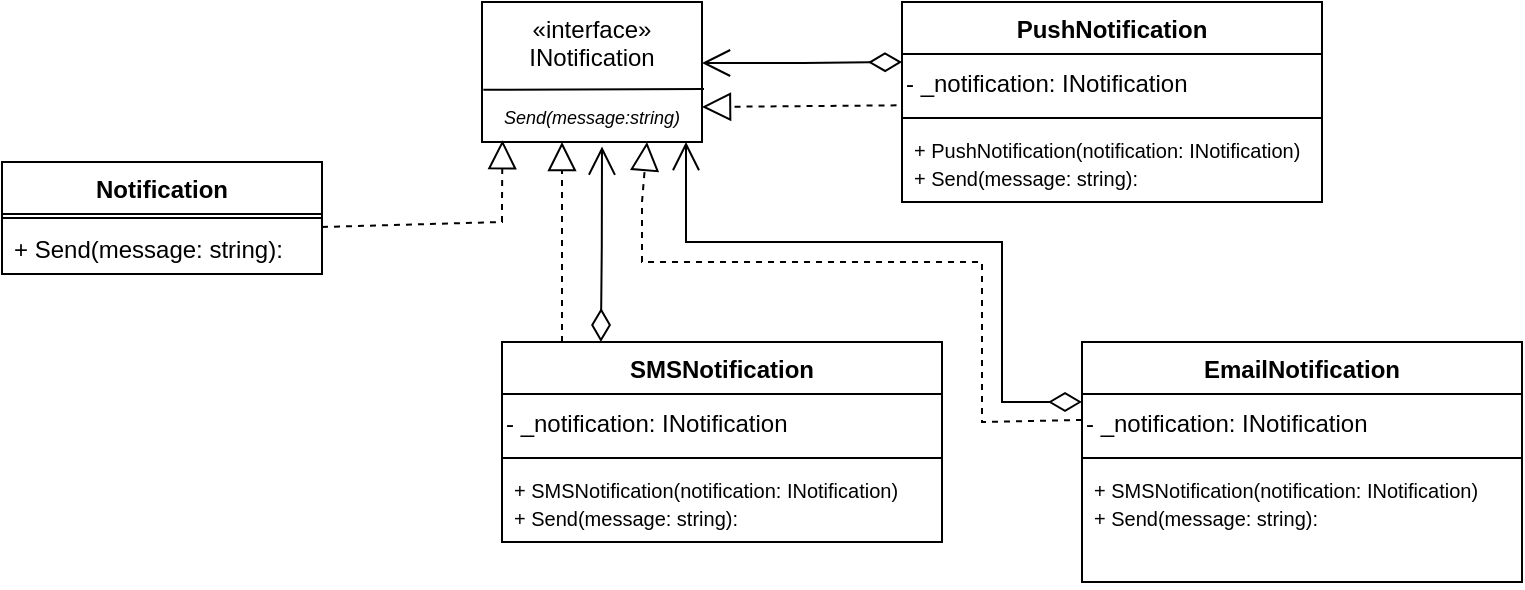 <mxfile version="26.0.5">
  <diagram name="Page-1" id="-UDPWnbi2b3deap7fecy">
    <mxGraphModel dx="817" dy="528" grid="1" gridSize="10" guides="1" tooltips="1" connect="1" arrows="1" fold="1" page="1" pageScale="1" pageWidth="1200" pageHeight="1920" math="0" shadow="0">
      <root>
        <mxCell id="0" />
        <mxCell id="1" parent="0" />
        <mxCell id="a33c3PlVti5lBIF2vE_a-1" value="Notification" style="swimlane;fontStyle=1;align=center;verticalAlign=top;childLayout=stackLayout;horizontal=1;startSize=26;horizontalStack=0;resizeParent=1;resizeParentMax=0;resizeLast=0;collapsible=1;marginBottom=0;whiteSpace=wrap;html=1;" parent="1" vertex="1">
          <mxGeometry x="70" y="210" width="160" height="56" as="geometry" />
        </mxCell>
        <mxCell id="a33c3PlVti5lBIF2vE_a-3" value="" style="line;strokeWidth=1;fillColor=none;align=left;verticalAlign=middle;spacingTop=-1;spacingLeft=3;spacingRight=3;rotatable=0;labelPosition=right;points=[];portConstraint=eastwest;strokeColor=inherit;" parent="a33c3PlVti5lBIF2vE_a-1" vertex="1">
          <mxGeometry y="26" width="160" height="4" as="geometry" />
        </mxCell>
        <mxCell id="a33c3PlVti5lBIF2vE_a-4" value="+ Send(message: string):" style="text;strokeColor=none;fillColor=none;align=left;verticalAlign=top;spacingLeft=4;spacingRight=4;overflow=hidden;rotatable=0;points=[[0,0.5],[1,0.5]];portConstraint=eastwest;whiteSpace=wrap;html=1;" parent="a33c3PlVti5lBIF2vE_a-1" vertex="1">
          <mxGeometry y="30" width="160" height="26" as="geometry" />
        </mxCell>
        <mxCell id="a33c3PlVti5lBIF2vE_a-5" value="&lt;div&gt;«interface»&lt;/div&gt;&lt;div&gt;INotification&lt;/div&gt;&lt;div&gt;&lt;br&gt;&lt;/div&gt;&lt;i&gt;&lt;font style=&quot;font-size: 9px;&quot;&gt;Send(message:string)&lt;/font&gt;&lt;/i&gt;" style="html=1;whiteSpace=wrap;" parent="1" vertex="1">
          <mxGeometry x="310" y="130" width="110" height="70" as="geometry" />
        </mxCell>
        <mxCell id="a33c3PlVti5lBIF2vE_a-6" value="EmailNotification" style="swimlane;fontStyle=1;align=center;verticalAlign=top;childLayout=stackLayout;horizontal=1;startSize=26;horizontalStack=0;resizeParent=1;resizeParentMax=0;resizeLast=0;collapsible=1;marginBottom=0;whiteSpace=wrap;html=1;" parent="1" vertex="1">
          <mxGeometry x="610" y="300" width="220" height="120" as="geometry" />
        </mxCell>
        <mxCell id="ACjS2g25FpllfSKlj_lt-6" value="&lt;div align=&quot;left&quot;&gt;- _notification: INotification&lt;/div&gt;" style="text;html=1;align=left;verticalAlign=middle;resizable=0;points=[];autosize=1;strokeColor=none;fillColor=none;" vertex="1" parent="a33c3PlVti5lBIF2vE_a-6">
          <mxGeometry y="26" width="220" height="30" as="geometry" />
        </mxCell>
        <mxCell id="a33c3PlVti5lBIF2vE_a-8" value="" style="line;strokeWidth=1;fillColor=none;align=left;verticalAlign=middle;spacingTop=-1;spacingLeft=3;spacingRight=3;rotatable=0;labelPosition=right;points=[];portConstraint=eastwest;strokeColor=inherit;" parent="a33c3PlVti5lBIF2vE_a-6" vertex="1">
          <mxGeometry y="56" width="220" height="4" as="geometry" />
        </mxCell>
        <mxCell id="a33c3PlVti5lBIF2vE_a-9" value="&lt;font style=&quot;font-size: 10px;&quot;&gt;+ SMSNotification(notification: INotification)&lt;br&gt;&lt;/font&gt;&lt;div&gt;&lt;font style=&quot;font-size: 10px;&quot;&gt;+ Send(message: string):&lt;/font&gt;&lt;/div&gt;" style="text;strokeColor=none;fillColor=none;align=left;verticalAlign=top;spacingLeft=4;spacingRight=4;overflow=hidden;rotatable=0;points=[[0,0.5],[1,0.5]];portConstraint=eastwest;whiteSpace=wrap;html=1;" parent="a33c3PlVti5lBIF2vE_a-6" vertex="1">
          <mxGeometry y="60" width="220" height="60" as="geometry" />
        </mxCell>
        <mxCell id="a33c3PlVti5lBIF2vE_a-10" value="PushNotification" style="swimlane;fontStyle=1;align=center;verticalAlign=top;childLayout=stackLayout;horizontal=1;startSize=26;horizontalStack=0;resizeParent=1;resizeParentMax=0;resizeLast=0;collapsible=1;marginBottom=0;whiteSpace=wrap;html=1;" parent="1" vertex="1">
          <mxGeometry x="520" y="130" width="210" height="100" as="geometry" />
        </mxCell>
        <mxCell id="ACjS2g25FpllfSKlj_lt-5" value="&lt;div align=&quot;left&quot;&gt;- _notification: INotification&lt;/div&gt;" style="text;html=1;align=left;verticalAlign=middle;resizable=0;points=[];autosize=1;strokeColor=none;fillColor=none;" vertex="1" parent="a33c3PlVti5lBIF2vE_a-10">
          <mxGeometry y="26" width="210" height="30" as="geometry" />
        </mxCell>
        <mxCell id="a33c3PlVti5lBIF2vE_a-12" value="" style="line;strokeWidth=1;fillColor=none;align=left;verticalAlign=middle;spacingTop=-1;spacingLeft=3;spacingRight=3;rotatable=0;labelPosition=right;points=[];portConstraint=eastwest;strokeColor=inherit;" parent="a33c3PlVti5lBIF2vE_a-10" vertex="1">
          <mxGeometry y="56" width="210" height="4" as="geometry" />
        </mxCell>
        <mxCell id="a33c3PlVti5lBIF2vE_a-13" value="&lt;font style=&quot;font-size: 10px;&quot;&gt;+ PushNotification(notification: INotification)&lt;br&gt;&lt;/font&gt;&lt;div&gt;&lt;font style=&quot;font-size: 10px;&quot;&gt;+ Send(message: string):&lt;/font&gt;&lt;/div&gt;" style="text;strokeColor=none;fillColor=none;align=left;verticalAlign=top;spacingLeft=4;spacingRight=4;overflow=hidden;rotatable=0;points=[[0,0.5],[1,0.5]];portConstraint=eastwest;whiteSpace=wrap;html=1;" parent="a33c3PlVti5lBIF2vE_a-10" vertex="1">
          <mxGeometry y="60" width="210" height="40" as="geometry" />
        </mxCell>
        <mxCell id="a33c3PlVti5lBIF2vE_a-14" value="SMSNotification" style="swimlane;fontStyle=1;align=center;verticalAlign=top;childLayout=stackLayout;horizontal=1;startSize=26;horizontalStack=0;resizeParent=1;resizeParentMax=0;resizeLast=0;collapsible=1;marginBottom=0;whiteSpace=wrap;html=1;" parent="1" vertex="1">
          <mxGeometry x="320" y="300" width="220" height="100" as="geometry" />
        </mxCell>
        <mxCell id="ACjS2g25FpllfSKlj_lt-4" value="&lt;div align=&quot;left&quot;&gt;- _notification: INotification&lt;/div&gt;" style="text;html=1;align=left;verticalAlign=middle;resizable=0;points=[];autosize=1;strokeColor=none;fillColor=none;" vertex="1" parent="a33c3PlVti5lBIF2vE_a-14">
          <mxGeometry y="26" width="220" height="30" as="geometry" />
        </mxCell>
        <mxCell id="a33c3PlVti5lBIF2vE_a-16" value="" style="line;strokeWidth=1;fillColor=none;align=left;verticalAlign=middle;spacingTop=-1;spacingLeft=3;spacingRight=3;rotatable=0;labelPosition=right;points=[];portConstraint=eastwest;strokeColor=inherit;" parent="a33c3PlVti5lBIF2vE_a-14" vertex="1">
          <mxGeometry y="56" width="220" height="4" as="geometry" />
        </mxCell>
        <mxCell id="a33c3PlVti5lBIF2vE_a-17" value="&lt;font style=&quot;font-size: 10px;&quot;&gt;+ SMSNotification(notification: INotification)&lt;br&gt;&lt;/font&gt;&lt;div&gt;&lt;font style=&quot;font-size: 10px;&quot;&gt;+ Send(message: string):&lt;/font&gt;&lt;/div&gt;" style="text;strokeColor=none;fillColor=none;align=left;verticalAlign=top;spacingLeft=4;spacingRight=4;overflow=hidden;rotatable=0;points=[[0,0.5],[1,0.5]];portConstraint=eastwest;whiteSpace=wrap;html=1;" parent="a33c3PlVti5lBIF2vE_a-14" vertex="1">
          <mxGeometry y="60" width="220" height="40" as="geometry" />
        </mxCell>
        <mxCell id="a33c3PlVti5lBIF2vE_a-18" value="" style="endArrow=block;dashed=1;endFill=0;endSize=12;html=1;rounded=0;entryX=0.093;entryY=0.987;entryDx=0;entryDy=0;entryPerimeter=0;" parent="1" target="a33c3PlVti5lBIF2vE_a-5" edge="1">
          <mxGeometry width="160" relative="1" as="geometry">
            <mxPoint x="230" y="242.5" as="sourcePoint" />
            <mxPoint x="390" y="242.5" as="targetPoint" />
            <Array as="points">
              <mxPoint x="320" y="240" />
              <mxPoint x="320" y="230" />
            </Array>
          </mxGeometry>
        </mxCell>
        <mxCell id="a33c3PlVti5lBIF2vE_a-19" value="" style="endArrow=block;dashed=1;endFill=0;endSize=12;html=1;rounded=0;exitX=-0.013;exitY=0.856;exitDx=0;exitDy=0;entryX=1;entryY=0.75;entryDx=0;entryDy=0;exitPerimeter=0;" parent="1" source="ACjS2g25FpllfSKlj_lt-5" target="a33c3PlVti5lBIF2vE_a-5" edge="1">
          <mxGeometry width="160" relative="1" as="geometry">
            <mxPoint x="520" y="189" as="sourcePoint" />
            <mxPoint x="500" y="240" as="targetPoint" />
          </mxGeometry>
        </mxCell>
        <mxCell id="a33c3PlVti5lBIF2vE_a-20" value="" style="endArrow=open;html=1;endSize=12;startArrow=diamondThin;startSize=14;startFill=0;edgeStyle=orthogonalEdgeStyle;align=left;verticalAlign=bottom;rounded=0;exitX=0;exitY=0.25;exitDx=0;exitDy=0;" parent="1" edge="1">
          <mxGeometry x="-1" y="3" relative="1" as="geometry">
            <mxPoint x="520.0" y="160" as="sourcePoint" />
            <mxPoint x="420" y="160.5" as="targetPoint" />
          </mxGeometry>
        </mxCell>
        <mxCell id="a33c3PlVti5lBIF2vE_a-21" value="" style="endArrow=block;dashed=1;endFill=0;endSize=12;html=1;rounded=0;entryX=0.25;entryY=1;entryDx=0;entryDy=0;" parent="1" edge="1">
          <mxGeometry width="160" relative="1" as="geometry">
            <mxPoint x="350" y="300" as="sourcePoint" />
            <mxPoint x="350" y="200" as="targetPoint" />
            <Array as="points">
              <mxPoint x="350" y="240" />
            </Array>
          </mxGeometry>
        </mxCell>
        <mxCell id="a33c3PlVti5lBIF2vE_a-22" value="" style="endArrow=open;html=1;endSize=12;startArrow=diamondThin;startSize=14;startFill=0;edgeStyle=orthogonalEdgeStyle;align=left;verticalAlign=bottom;rounded=0;exitX=0.184;exitY=-0.015;exitDx=0;exitDy=0;exitPerimeter=0;" parent="1" edge="1">
          <mxGeometry x="-1" y="3" relative="1" as="geometry">
            <mxPoint x="369.44" y="300" as="sourcePoint" />
            <mxPoint x="370" y="202.29" as="targetPoint" />
          </mxGeometry>
        </mxCell>
        <mxCell id="a33c3PlVti5lBIF2vE_a-24" value="" style="endArrow=block;dashed=1;endFill=0;endSize=12;html=1;rounded=0;exitX=0;exitY=0.5;exitDx=0;exitDy=0;entryX=0.75;entryY=1;entryDx=0;entryDy=0;" parent="1" target="a33c3PlVti5lBIF2vE_a-5" edge="1">
          <mxGeometry width="160" relative="1" as="geometry">
            <mxPoint x="610" y="339" as="sourcePoint" />
            <mxPoint x="420" y="203" as="targetPoint" />
            <Array as="points">
              <mxPoint x="560" y="340" />
              <mxPoint x="560" y="260" />
              <mxPoint x="390" y="260" />
              <mxPoint x="390" y="230" />
            </Array>
          </mxGeometry>
        </mxCell>
        <mxCell id="a33c3PlVti5lBIF2vE_a-26" value="" style="endArrow=open;html=1;endSize=12;startArrow=diamondThin;startSize=14;startFill=0;edgeStyle=orthogonalEdgeStyle;align=left;verticalAlign=bottom;rounded=0;exitX=0;exitY=0.25;exitDx=0;exitDy=0;" parent="1" source="a33c3PlVti5lBIF2vE_a-6" edge="1">
          <mxGeometry x="-1" y="3" relative="1" as="geometry">
            <mxPoint x="510.0" y="240" as="sourcePoint" />
            <mxPoint x="412" y="200" as="targetPoint" />
            <Array as="points">
              <mxPoint x="570" y="330" />
              <mxPoint x="570" y="250" />
              <mxPoint x="412" y="250" />
            </Array>
          </mxGeometry>
        </mxCell>
        <mxCell id="ACjS2g25FpllfSKlj_lt-2" value="" style="endArrow=none;html=1;rounded=0;exitX=0.006;exitY=0.627;exitDx=0;exitDy=0;exitPerimeter=0;entryX=1.009;entryY=0.622;entryDx=0;entryDy=0;entryPerimeter=0;" edge="1" parent="1" source="a33c3PlVti5lBIF2vE_a-5" target="a33c3PlVti5lBIF2vE_a-5">
          <mxGeometry width="50" height="50" relative="1" as="geometry">
            <mxPoint x="370" y="240" as="sourcePoint" />
            <mxPoint x="420" y="190" as="targetPoint" />
          </mxGeometry>
        </mxCell>
      </root>
    </mxGraphModel>
  </diagram>
</mxfile>

